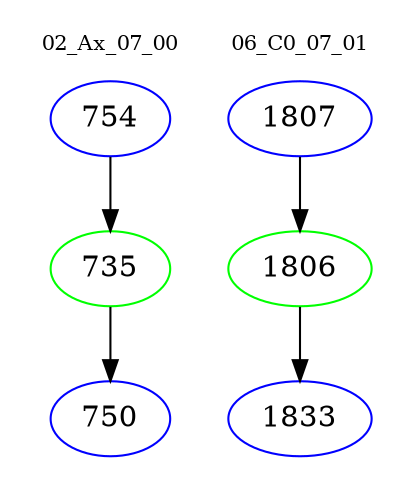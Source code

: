 digraph{
subgraph cluster_0 {
color = white
label = "02_Ax_07_00";
fontsize=10;
T0_754 [label="754", color="blue"]
T0_754 -> T0_735 [color="black"]
T0_735 [label="735", color="green"]
T0_735 -> T0_750 [color="black"]
T0_750 [label="750", color="blue"]
}
subgraph cluster_1 {
color = white
label = "06_C0_07_01";
fontsize=10;
T1_1807 [label="1807", color="blue"]
T1_1807 -> T1_1806 [color="black"]
T1_1806 [label="1806", color="green"]
T1_1806 -> T1_1833 [color="black"]
T1_1833 [label="1833", color="blue"]
}
}
